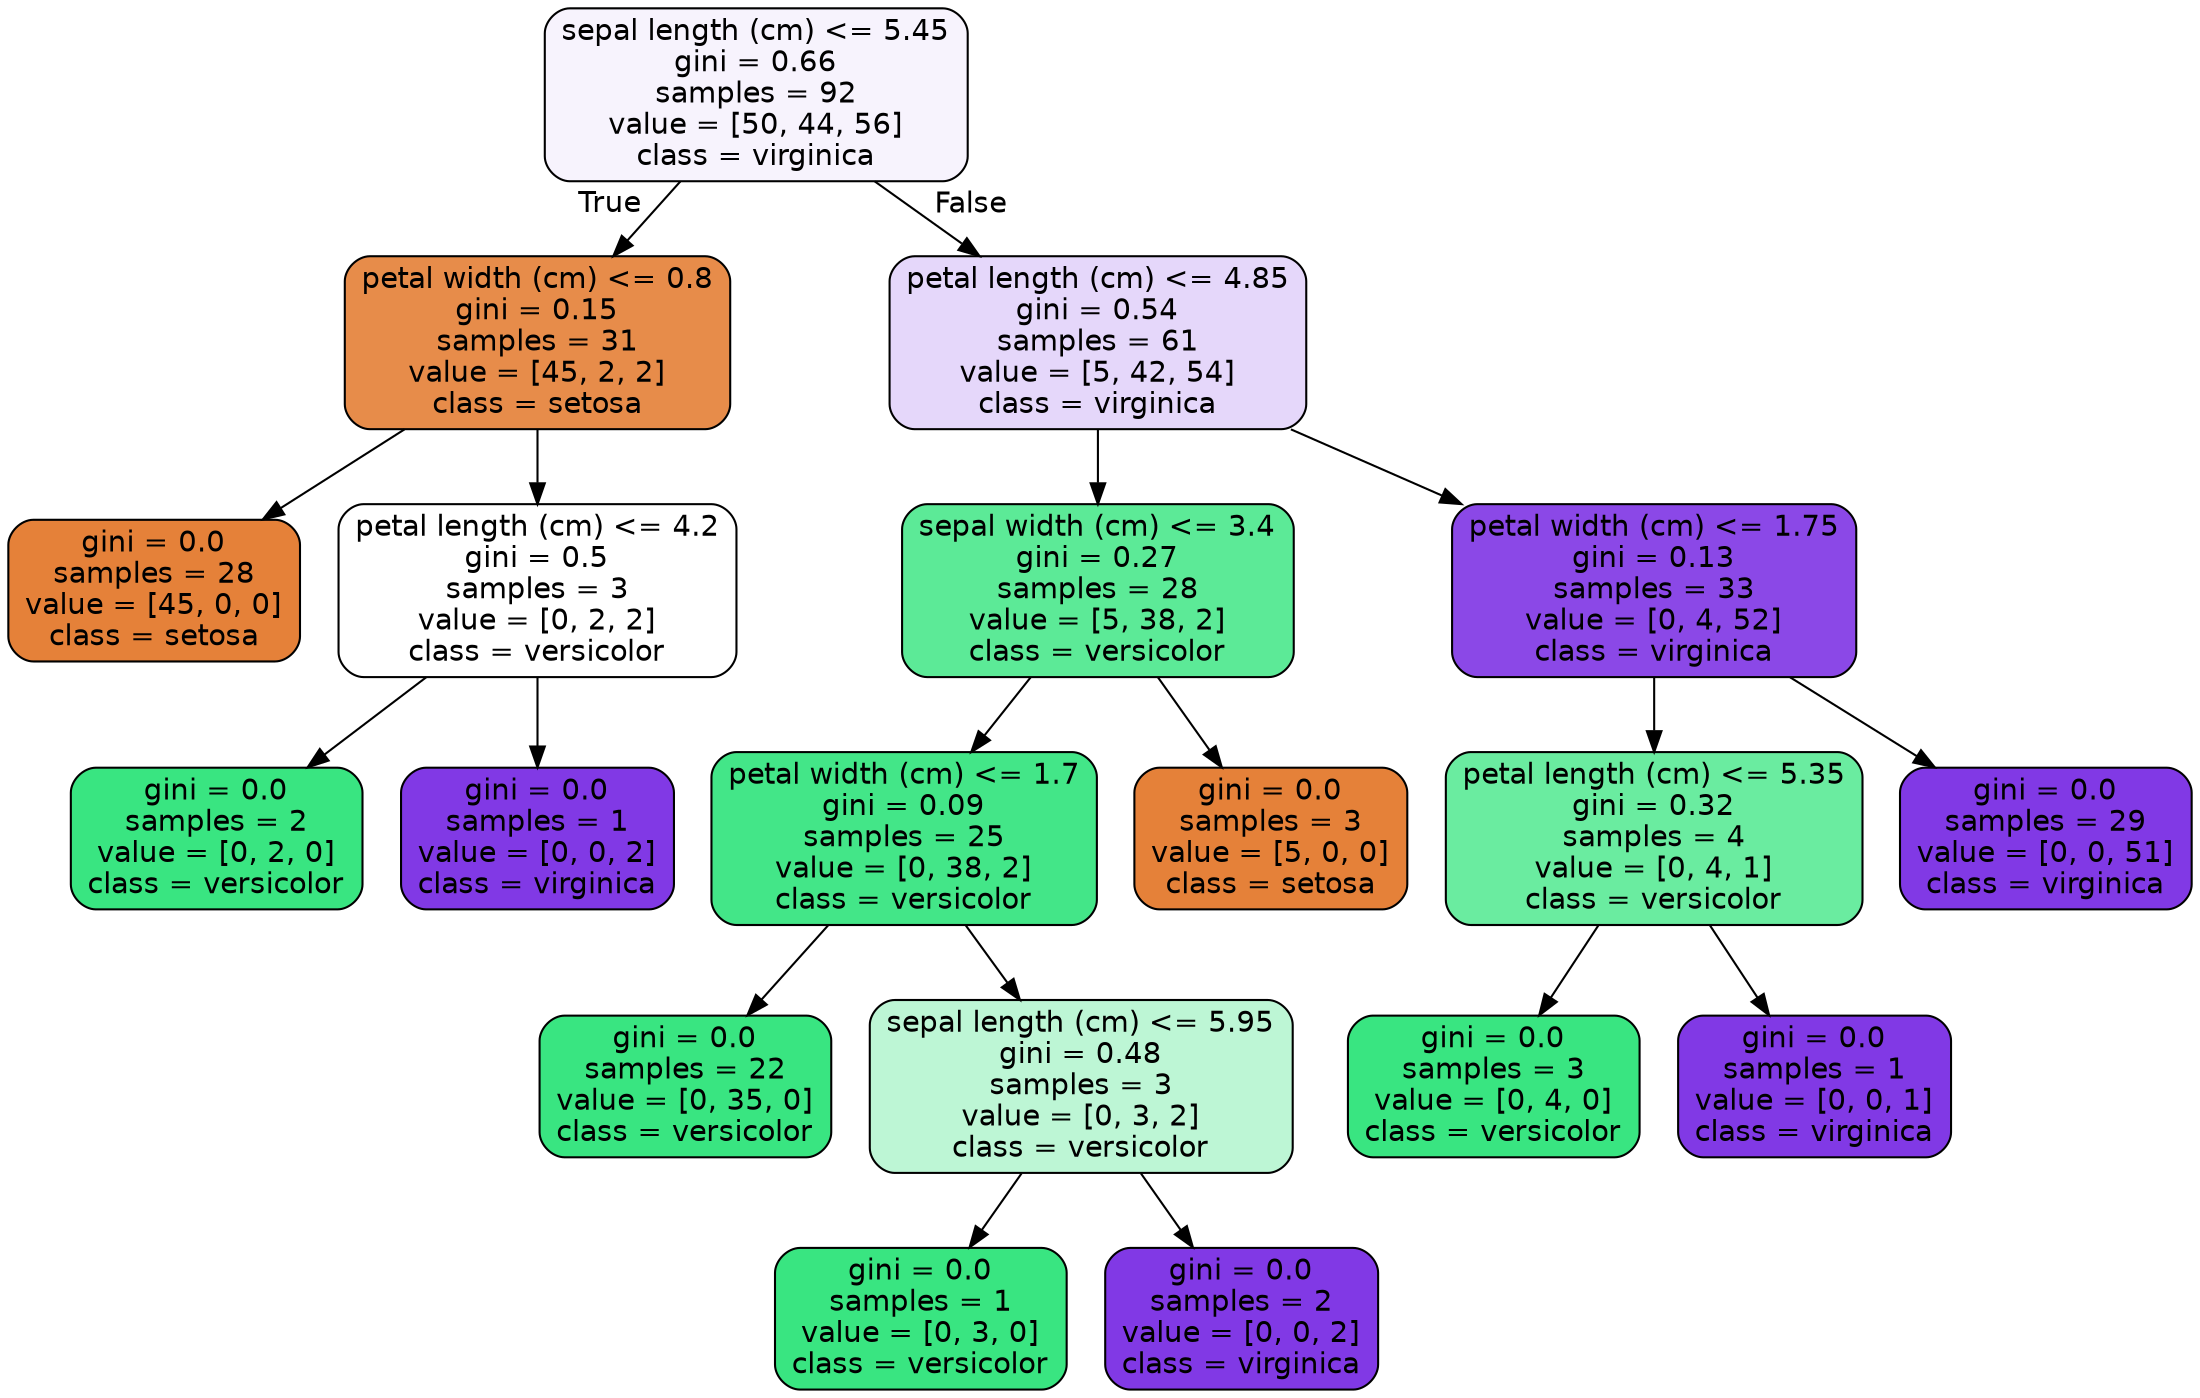 digraph Tree {
node [shape=box, style="filled, rounded", color="black", fontname="helvetica"] ;
edge [fontname="helvetica"] ;
0 [label="sepal length (cm) <= 5.45\ngini = 0.66\nsamples = 92\nvalue = [50, 44, 56]\nclass = virginica", fillcolor="#f7f3fd"] ;
1 [label="petal width (cm) <= 0.8\ngini = 0.15\nsamples = 31\nvalue = [45, 2, 2]\nclass = setosa", fillcolor="#e78c4a"] ;
0 -> 1 [labeldistance=2.5, labelangle=45, headlabel="True"] ;
2 [label="gini = 0.0\nsamples = 28\nvalue = [45, 0, 0]\nclass = setosa", fillcolor="#e58139"] ;
1 -> 2 ;
3 [label="petal length (cm) <= 4.2\ngini = 0.5\nsamples = 3\nvalue = [0, 2, 2]\nclass = versicolor", fillcolor="#ffffff"] ;
1 -> 3 ;
4 [label="gini = 0.0\nsamples = 2\nvalue = [0, 2, 0]\nclass = versicolor", fillcolor="#39e581"] ;
3 -> 4 ;
5 [label="gini = 0.0\nsamples = 1\nvalue = [0, 0, 2]\nclass = virginica", fillcolor="#8139e5"] ;
3 -> 5 ;
6 [label="petal length (cm) <= 4.85\ngini = 0.54\nsamples = 61\nvalue = [5, 42, 54]\nclass = virginica", fillcolor="#e5d7fa"] ;
0 -> 6 [labeldistance=2.5, labelangle=-45, headlabel="False"] ;
7 [label="sepal width (cm) <= 3.4\ngini = 0.27\nsamples = 28\nvalue = [5, 38, 2]\nclass = versicolor", fillcolor="#5cea97"] ;
6 -> 7 ;
8 [label="petal width (cm) <= 1.7\ngini = 0.09\nsamples = 25\nvalue = [0, 38, 2]\nclass = versicolor", fillcolor="#43e688"] ;
7 -> 8 ;
9 [label="gini = 0.0\nsamples = 22\nvalue = [0, 35, 0]\nclass = versicolor", fillcolor="#39e581"] ;
8 -> 9 ;
10 [label="sepal length (cm) <= 5.95\ngini = 0.48\nsamples = 3\nvalue = [0, 3, 2]\nclass = versicolor", fillcolor="#bdf6d5"] ;
8 -> 10 ;
11 [label="gini = 0.0\nsamples = 1\nvalue = [0, 3, 0]\nclass = versicolor", fillcolor="#39e581"] ;
10 -> 11 ;
12 [label="gini = 0.0\nsamples = 2\nvalue = [0, 0, 2]\nclass = virginica", fillcolor="#8139e5"] ;
10 -> 12 ;
13 [label="gini = 0.0\nsamples = 3\nvalue = [5, 0, 0]\nclass = setosa", fillcolor="#e58139"] ;
7 -> 13 ;
14 [label="petal width (cm) <= 1.75\ngini = 0.13\nsamples = 33\nvalue = [0, 4, 52]\nclass = virginica", fillcolor="#8b48e7"] ;
6 -> 14 ;
15 [label="petal length (cm) <= 5.35\ngini = 0.32\nsamples = 4\nvalue = [0, 4, 1]\nclass = versicolor", fillcolor="#6aeca0"] ;
14 -> 15 ;
16 [label="gini = 0.0\nsamples = 3\nvalue = [0, 4, 0]\nclass = versicolor", fillcolor="#39e581"] ;
15 -> 16 ;
17 [label="gini = 0.0\nsamples = 1\nvalue = [0, 0, 1]\nclass = virginica", fillcolor="#8139e5"] ;
15 -> 17 ;
18 [label="gini = 0.0\nsamples = 29\nvalue = [0, 0, 51]\nclass = virginica", fillcolor="#8139e5"] ;
14 -> 18 ;
}